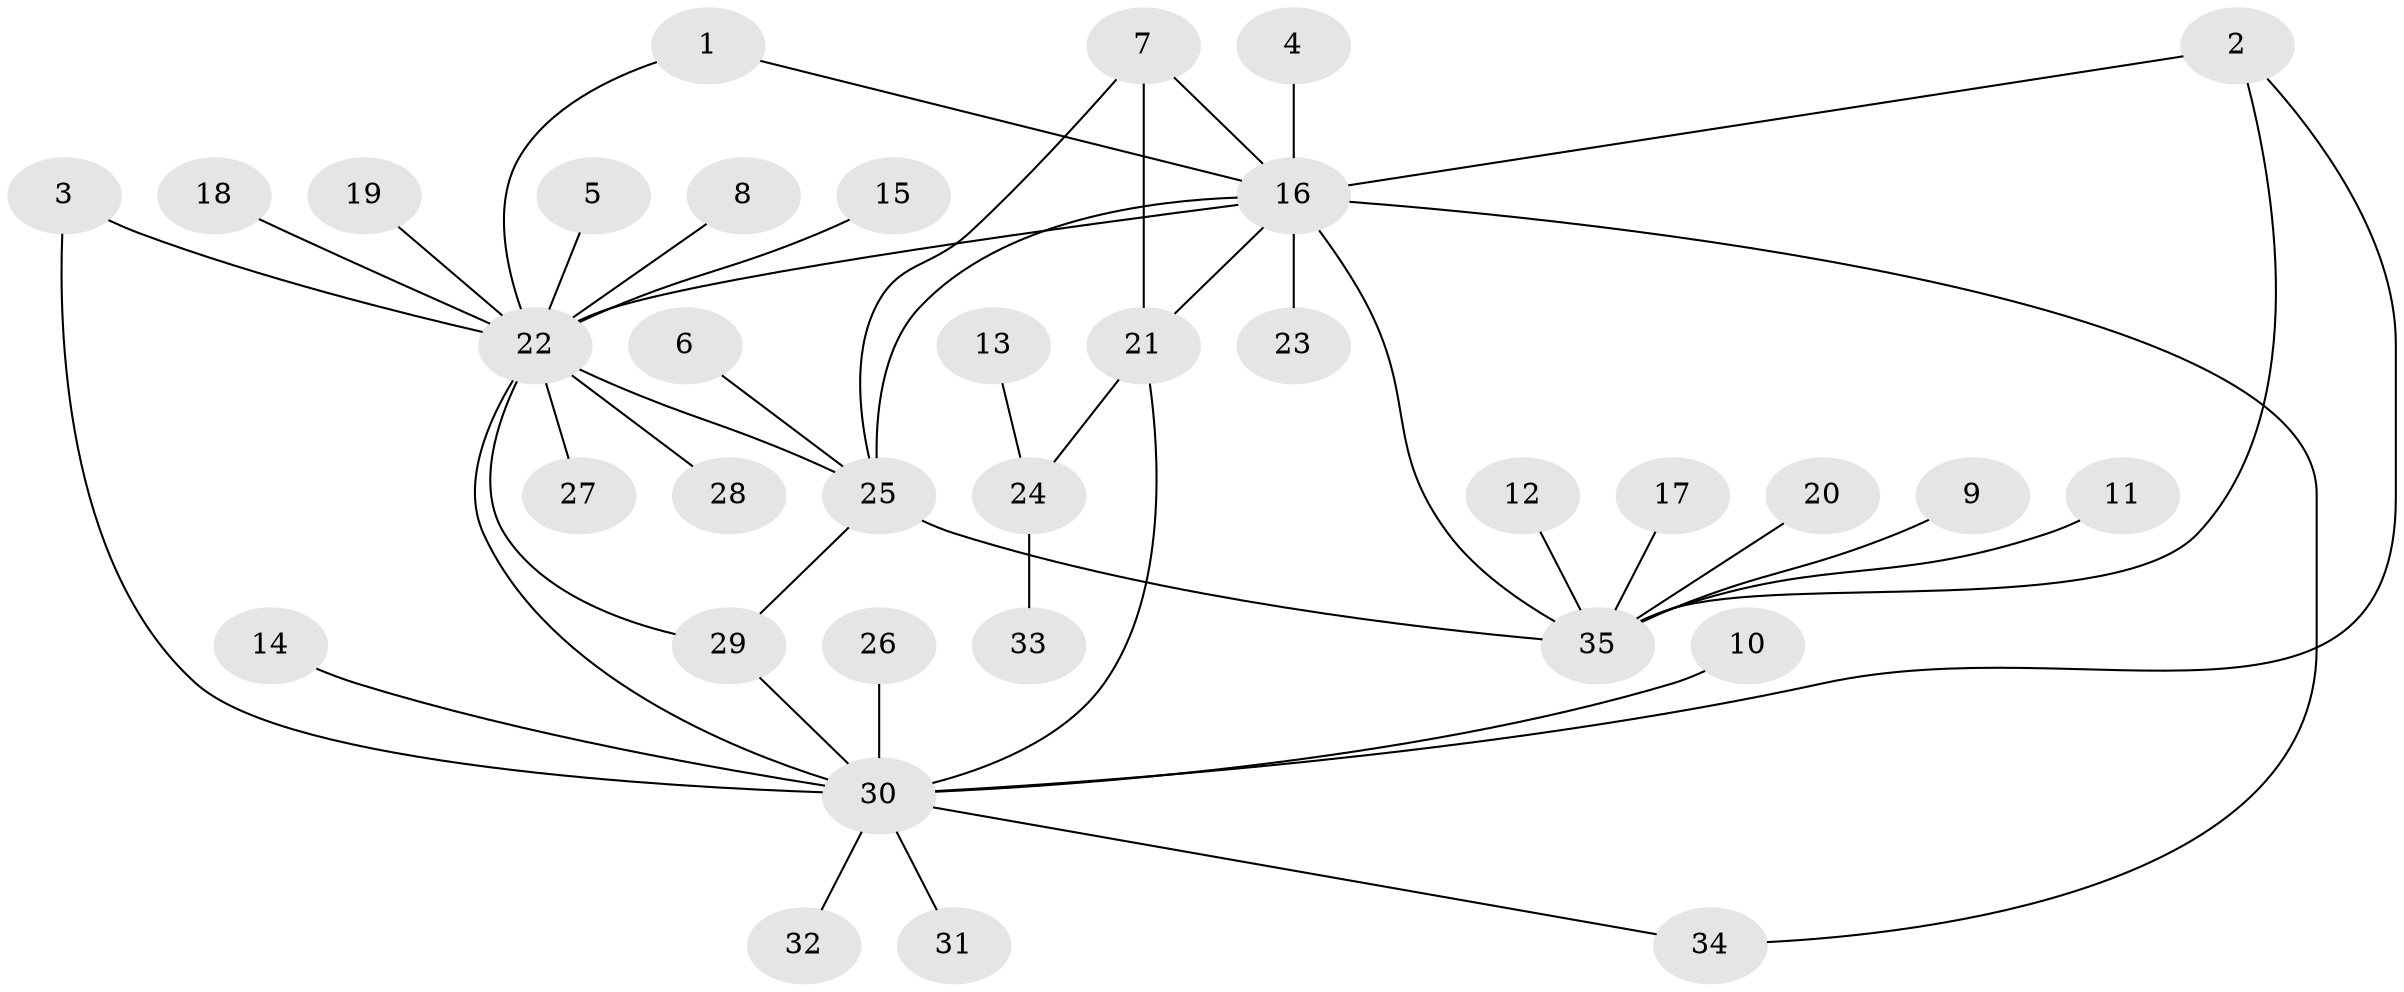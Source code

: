 // original degree distribution, {6: 0.04411764705882353, 3: 0.08823529411764706, 5: 0.058823529411764705, 4: 0.04411764705882353, 8: 0.029411764705882353, 13: 0.014705882352941176, 2: 0.19117647058823528, 10: 0.014705882352941176, 1: 0.5147058823529411}
// Generated by graph-tools (version 1.1) at 2025/50/03/09/25 03:50:37]
// undirected, 35 vertices, 46 edges
graph export_dot {
graph [start="1"]
  node [color=gray90,style=filled];
  1;
  2;
  3;
  4;
  5;
  6;
  7;
  8;
  9;
  10;
  11;
  12;
  13;
  14;
  15;
  16;
  17;
  18;
  19;
  20;
  21;
  22;
  23;
  24;
  25;
  26;
  27;
  28;
  29;
  30;
  31;
  32;
  33;
  34;
  35;
  1 -- 16 [weight=1.0];
  1 -- 22 [weight=1.0];
  2 -- 16 [weight=1.0];
  2 -- 30 [weight=1.0];
  2 -- 35 [weight=1.0];
  3 -- 22 [weight=1.0];
  3 -- 30 [weight=1.0];
  4 -- 16 [weight=1.0];
  5 -- 22 [weight=1.0];
  6 -- 25 [weight=1.0];
  7 -- 16 [weight=1.0];
  7 -- 21 [weight=2.0];
  7 -- 25 [weight=1.0];
  8 -- 22 [weight=1.0];
  9 -- 35 [weight=1.0];
  10 -- 30 [weight=1.0];
  11 -- 35 [weight=1.0];
  12 -- 35 [weight=1.0];
  13 -- 24 [weight=1.0];
  14 -- 30 [weight=1.0];
  15 -- 22 [weight=1.0];
  16 -- 21 [weight=1.0];
  16 -- 22 [weight=1.0];
  16 -- 23 [weight=1.0];
  16 -- 25 [weight=1.0];
  16 -- 34 [weight=1.0];
  16 -- 35 [weight=2.0];
  17 -- 35 [weight=1.0];
  18 -- 22 [weight=1.0];
  19 -- 22 [weight=1.0];
  20 -- 35 [weight=1.0];
  21 -- 24 [weight=1.0];
  21 -- 30 [weight=1.0];
  22 -- 25 [weight=1.0];
  22 -- 27 [weight=1.0];
  22 -- 28 [weight=1.0];
  22 -- 29 [weight=1.0];
  22 -- 30 [weight=1.0];
  24 -- 33 [weight=1.0];
  25 -- 29 [weight=1.0];
  25 -- 35 [weight=1.0];
  26 -- 30 [weight=2.0];
  29 -- 30 [weight=1.0];
  30 -- 31 [weight=1.0];
  30 -- 32 [weight=1.0];
  30 -- 34 [weight=1.0];
}

